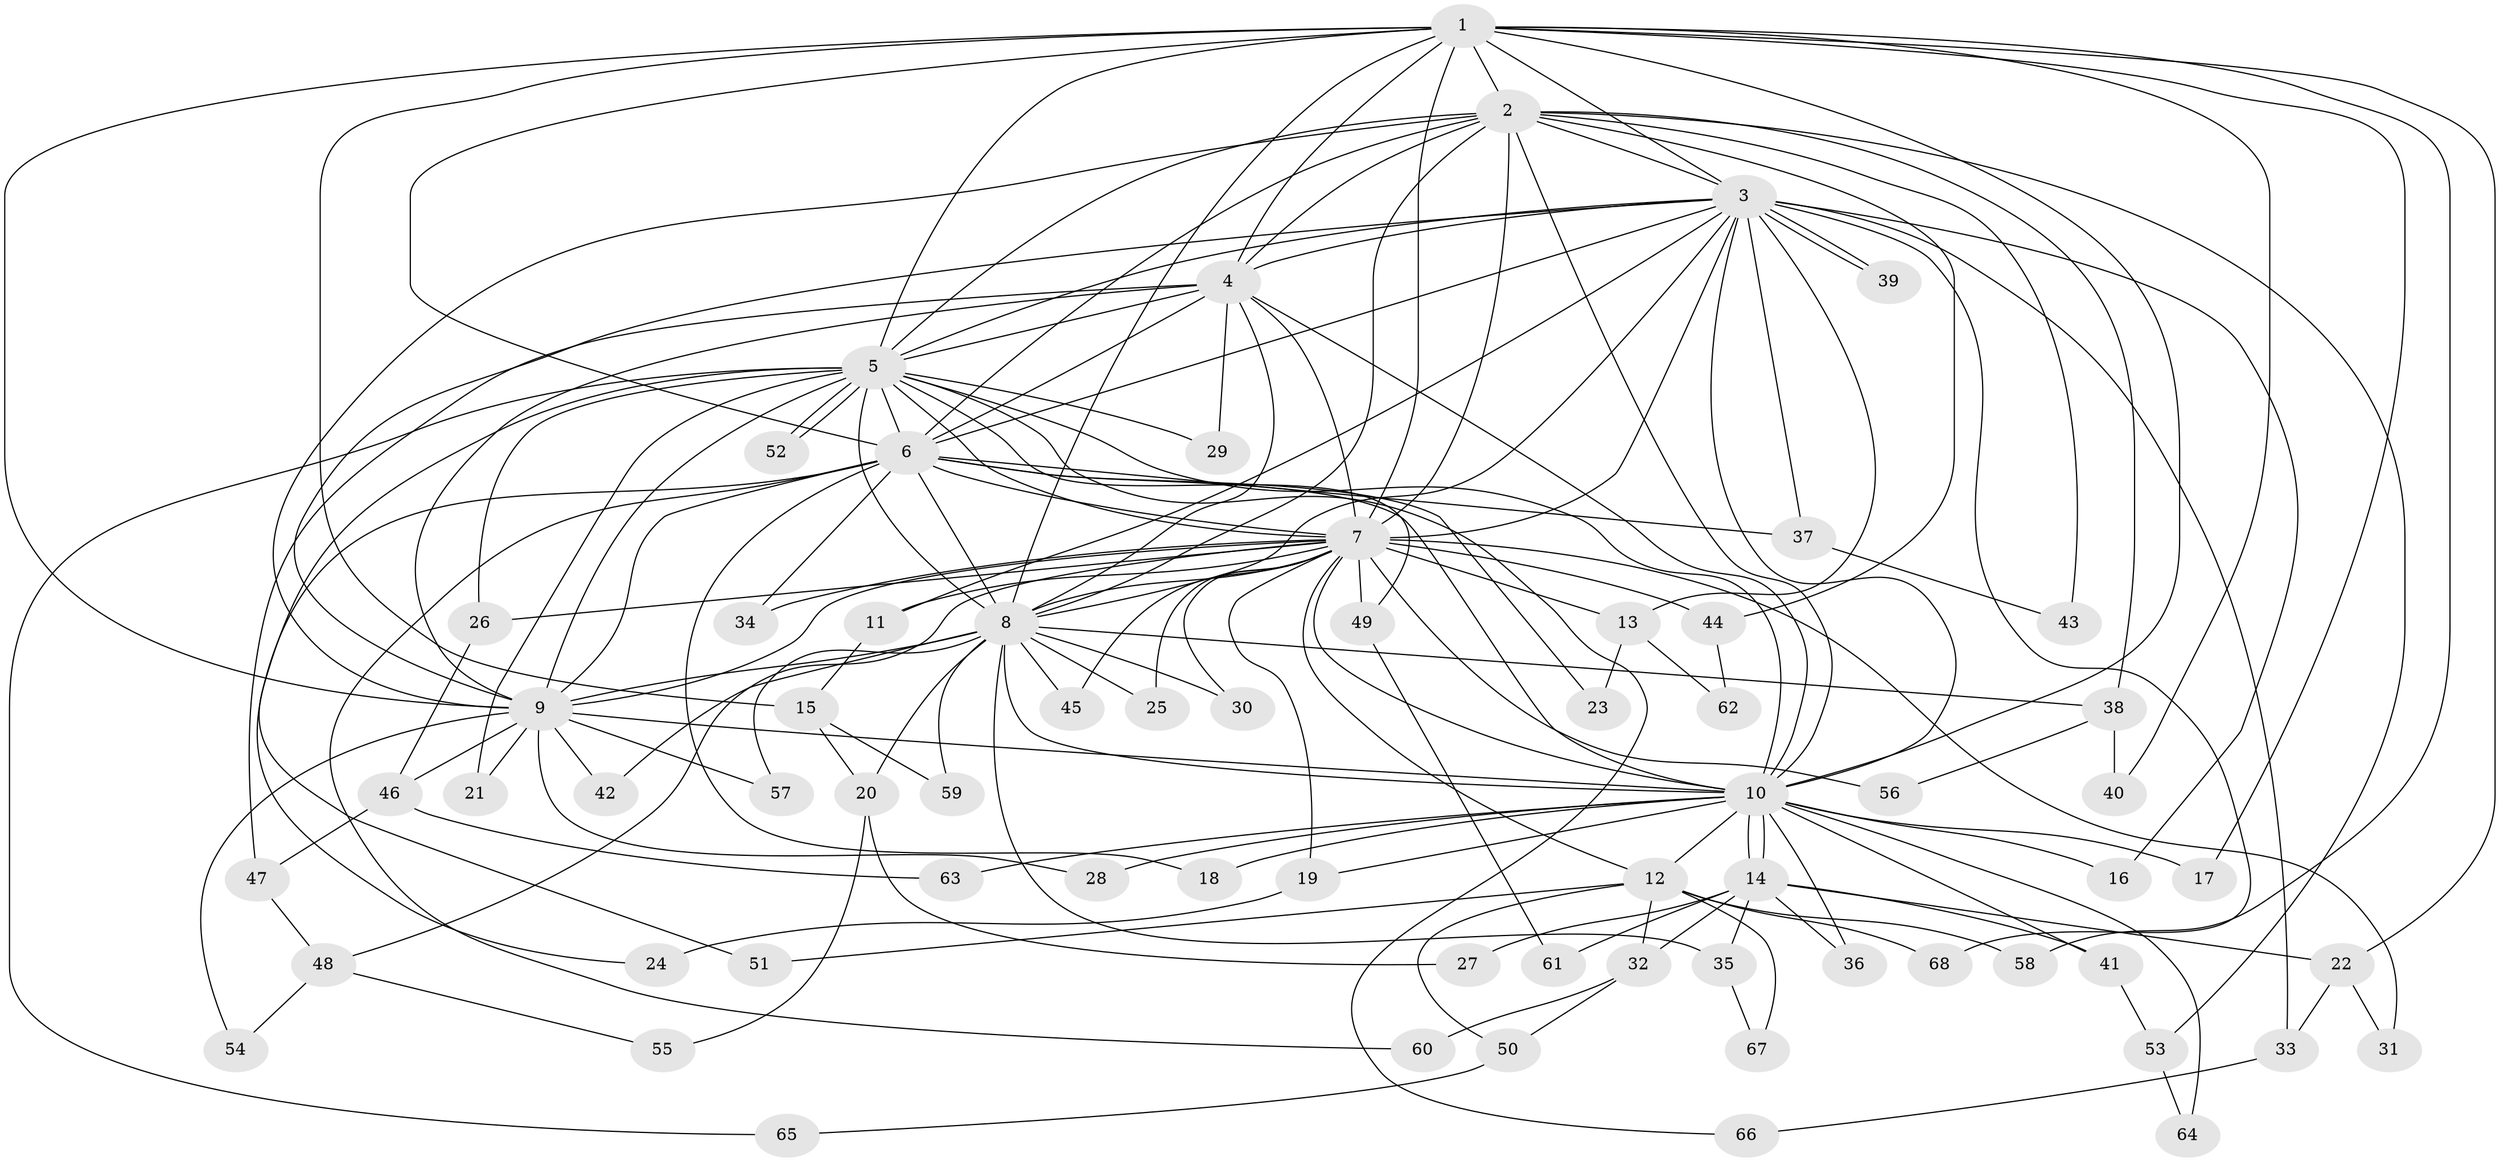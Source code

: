 // Generated by graph-tools (version 1.1) at 2025/01/03/09/25 03:01:26]
// undirected, 68 vertices, 161 edges
graph export_dot {
graph [start="1"]
  node [color=gray90,style=filled];
  1;
  2;
  3;
  4;
  5;
  6;
  7;
  8;
  9;
  10;
  11;
  12;
  13;
  14;
  15;
  16;
  17;
  18;
  19;
  20;
  21;
  22;
  23;
  24;
  25;
  26;
  27;
  28;
  29;
  30;
  31;
  32;
  33;
  34;
  35;
  36;
  37;
  38;
  39;
  40;
  41;
  42;
  43;
  44;
  45;
  46;
  47;
  48;
  49;
  50;
  51;
  52;
  53;
  54;
  55;
  56;
  57;
  58;
  59;
  60;
  61;
  62;
  63;
  64;
  65;
  66;
  67;
  68;
  1 -- 2;
  1 -- 3;
  1 -- 4;
  1 -- 5;
  1 -- 6;
  1 -- 7;
  1 -- 8;
  1 -- 9;
  1 -- 10;
  1 -- 15;
  1 -- 17;
  1 -- 22;
  1 -- 40;
  1 -- 58;
  2 -- 3;
  2 -- 4;
  2 -- 5;
  2 -- 6;
  2 -- 7;
  2 -- 8;
  2 -- 9;
  2 -- 10;
  2 -- 38;
  2 -- 43;
  2 -- 44;
  2 -- 53;
  3 -- 4;
  3 -- 5;
  3 -- 6;
  3 -- 7;
  3 -- 8;
  3 -- 9;
  3 -- 10;
  3 -- 11;
  3 -- 13;
  3 -- 16;
  3 -- 33;
  3 -- 37;
  3 -- 39;
  3 -- 39;
  3 -- 68;
  4 -- 5;
  4 -- 6;
  4 -- 7;
  4 -- 8;
  4 -- 9;
  4 -- 10;
  4 -- 29;
  4 -- 47;
  5 -- 6;
  5 -- 7;
  5 -- 8;
  5 -- 9;
  5 -- 10;
  5 -- 21;
  5 -- 26;
  5 -- 29;
  5 -- 49;
  5 -- 51;
  5 -- 52;
  5 -- 52;
  5 -- 65;
  5 -- 66;
  6 -- 7;
  6 -- 8;
  6 -- 9;
  6 -- 10;
  6 -- 18;
  6 -- 23;
  6 -- 24;
  6 -- 34;
  6 -- 37;
  6 -- 60;
  7 -- 8;
  7 -- 9;
  7 -- 10;
  7 -- 11;
  7 -- 12;
  7 -- 13;
  7 -- 19;
  7 -- 25;
  7 -- 26;
  7 -- 30;
  7 -- 31;
  7 -- 34;
  7 -- 44;
  7 -- 45;
  7 -- 48;
  7 -- 49;
  7 -- 56;
  8 -- 9;
  8 -- 10;
  8 -- 20;
  8 -- 25;
  8 -- 30;
  8 -- 35;
  8 -- 38;
  8 -- 42;
  8 -- 45;
  8 -- 57;
  8 -- 59;
  9 -- 10;
  9 -- 21;
  9 -- 28;
  9 -- 42;
  9 -- 46;
  9 -- 54;
  9 -- 57;
  10 -- 12;
  10 -- 14;
  10 -- 14;
  10 -- 16;
  10 -- 17;
  10 -- 18;
  10 -- 19;
  10 -- 28;
  10 -- 36;
  10 -- 41;
  10 -- 63;
  10 -- 64;
  11 -- 15;
  12 -- 32;
  12 -- 50;
  12 -- 51;
  12 -- 58;
  12 -- 67;
  12 -- 68;
  13 -- 23;
  13 -- 62;
  14 -- 22;
  14 -- 27;
  14 -- 32;
  14 -- 35;
  14 -- 36;
  14 -- 41;
  14 -- 61;
  15 -- 20;
  15 -- 59;
  19 -- 24;
  20 -- 27;
  20 -- 55;
  22 -- 31;
  22 -- 33;
  26 -- 46;
  32 -- 50;
  32 -- 60;
  33 -- 66;
  35 -- 67;
  37 -- 43;
  38 -- 40;
  38 -- 56;
  41 -- 53;
  44 -- 62;
  46 -- 47;
  46 -- 63;
  47 -- 48;
  48 -- 54;
  48 -- 55;
  49 -- 61;
  50 -- 65;
  53 -- 64;
}
